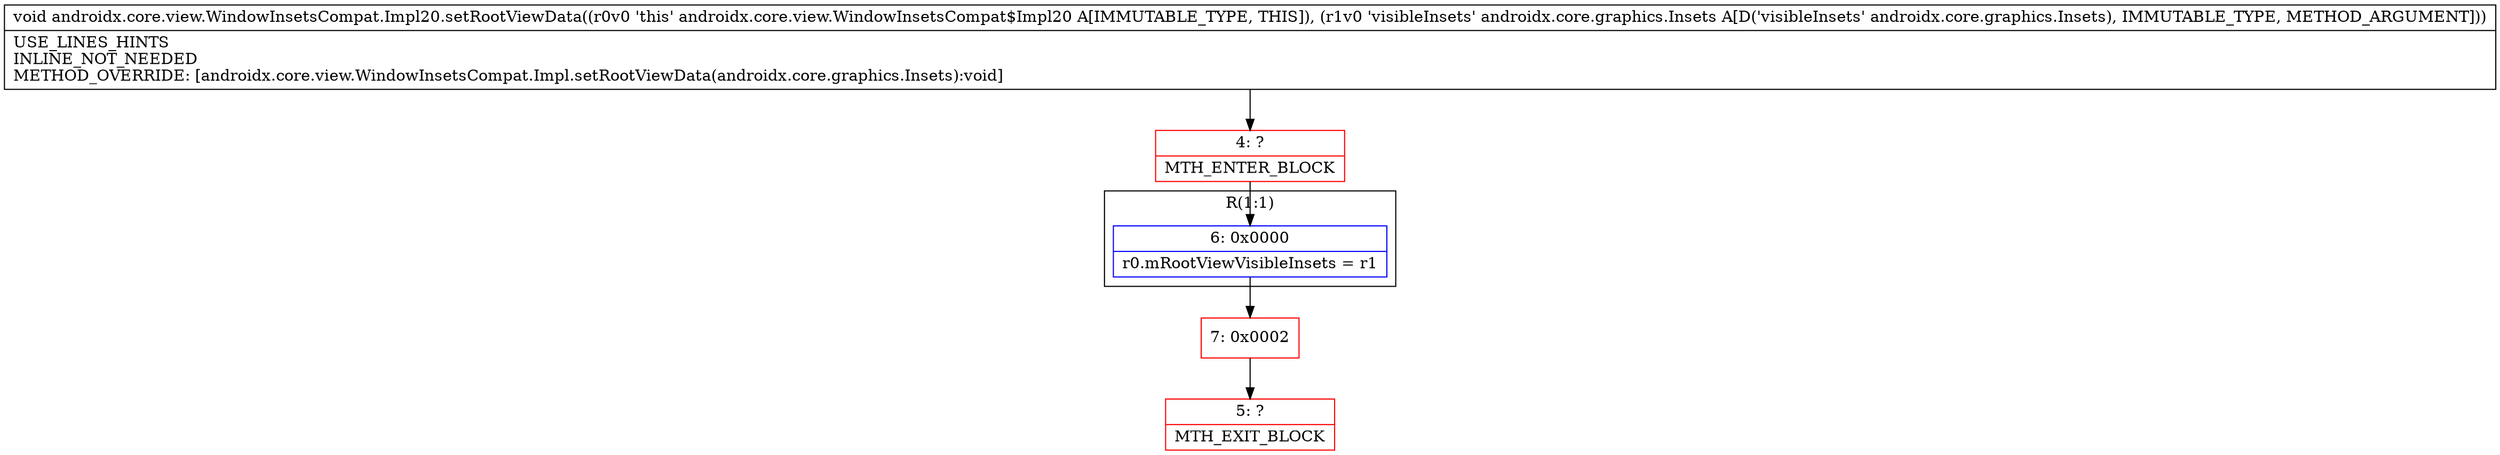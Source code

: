digraph "CFG forandroidx.core.view.WindowInsetsCompat.Impl20.setRootViewData(Landroidx\/core\/graphics\/Insets;)V" {
subgraph cluster_Region_1863080367 {
label = "R(1:1)";
node [shape=record,color=blue];
Node_6 [shape=record,label="{6\:\ 0x0000|r0.mRootViewVisibleInsets = r1\l}"];
}
Node_4 [shape=record,color=red,label="{4\:\ ?|MTH_ENTER_BLOCK\l}"];
Node_7 [shape=record,color=red,label="{7\:\ 0x0002}"];
Node_5 [shape=record,color=red,label="{5\:\ ?|MTH_EXIT_BLOCK\l}"];
MethodNode[shape=record,label="{void androidx.core.view.WindowInsetsCompat.Impl20.setRootViewData((r0v0 'this' androidx.core.view.WindowInsetsCompat$Impl20 A[IMMUTABLE_TYPE, THIS]), (r1v0 'visibleInsets' androidx.core.graphics.Insets A[D('visibleInsets' androidx.core.graphics.Insets), IMMUTABLE_TYPE, METHOD_ARGUMENT]))  | USE_LINES_HINTS\lINLINE_NOT_NEEDED\lMETHOD_OVERRIDE: [androidx.core.view.WindowInsetsCompat.Impl.setRootViewData(androidx.core.graphics.Insets):void]\l}"];
MethodNode -> Node_4;Node_6 -> Node_7;
Node_4 -> Node_6;
Node_7 -> Node_5;
}

